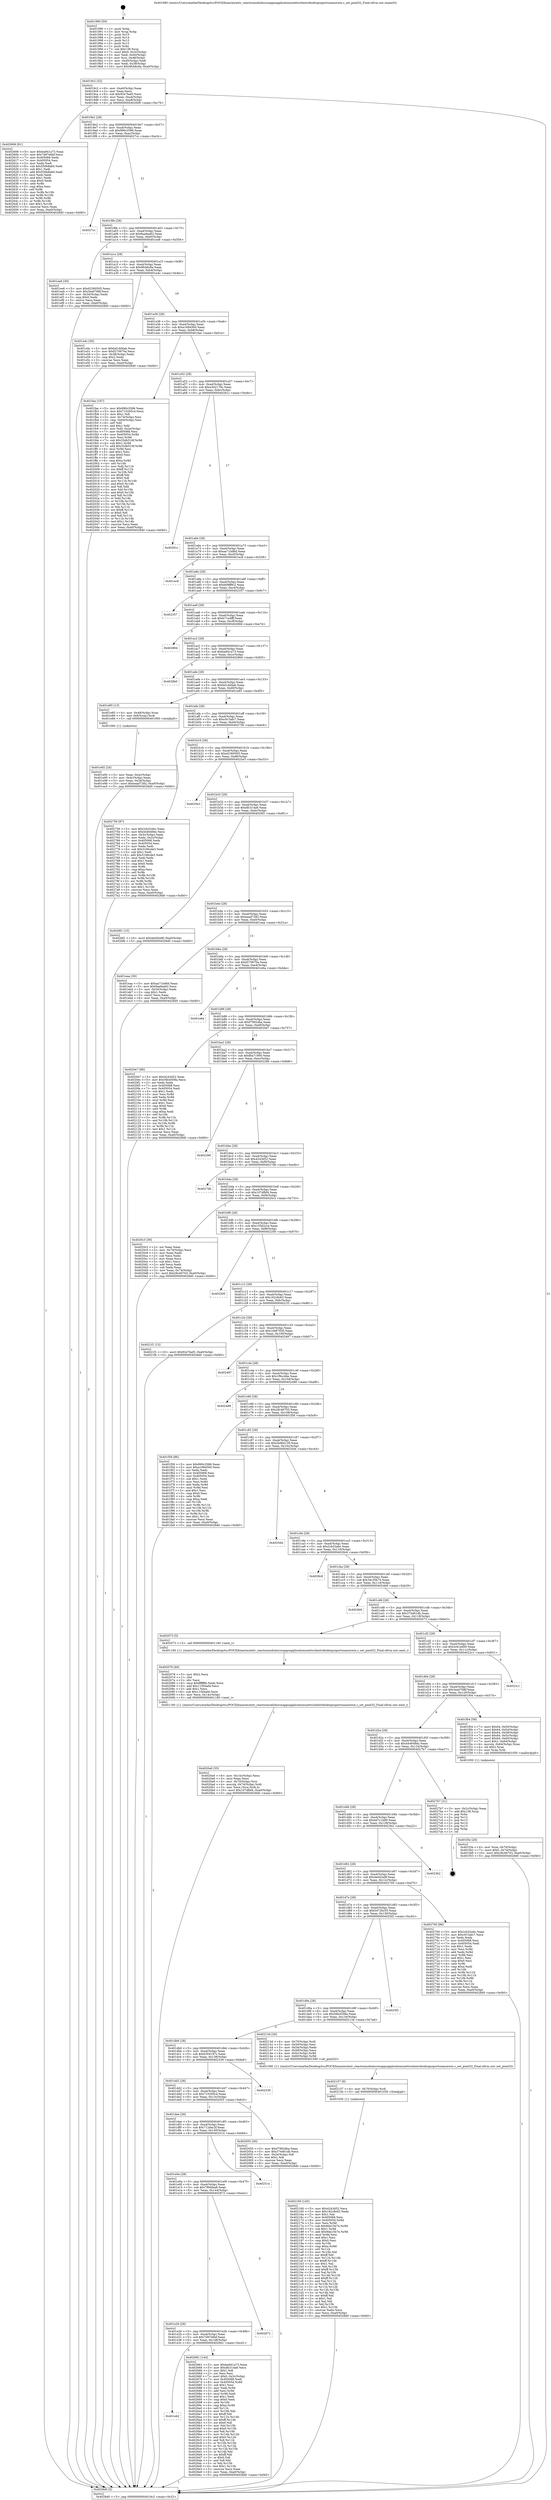 digraph "0x401990" {
  label = "0x401990 (/mnt/c/Users/mathe/Desktop/tcc/POCII/binaries/extr_reactosmodulesrosappsapplicationsnettsclientrdesktopuiportsnanoxwin.c_set_pixel32_Final-ollvm.out::main(0))"
  labelloc = "t"
  node[shape=record]

  Entry [label="",width=0.3,height=0.3,shape=circle,fillcolor=black,style=filled]
  "0x4019c2" [label="{
     0x4019c2 [32]\l
     | [instrs]\l
     &nbsp;&nbsp;0x4019c2 \<+6\>: mov -0xa0(%rbp),%eax\l
     &nbsp;&nbsp;0x4019c8 \<+2\>: mov %eax,%ecx\l
     &nbsp;&nbsp;0x4019ca \<+6\>: sub $0x92e7baf3,%ecx\l
     &nbsp;&nbsp;0x4019d0 \<+6\>: mov %eax,-0xa4(%rbp)\l
     &nbsp;&nbsp;0x4019d6 \<+6\>: mov %ecx,-0xa8(%rbp)\l
     &nbsp;&nbsp;0x4019dc \<+6\>: je 0000000000402606 \<main+0xc76\>\l
  }"]
  "0x402606" [label="{
     0x402606 [91]\l
     | [instrs]\l
     &nbsp;&nbsp;0x402606 \<+5\>: mov $0xba941a73,%eax\l
     &nbsp;&nbsp;0x40260b \<+5\>: mov $0x7d97e6bf,%ecx\l
     &nbsp;&nbsp;0x402610 \<+7\>: mov 0x405068,%edx\l
     &nbsp;&nbsp;0x402617 \<+7\>: mov 0x405054,%esi\l
     &nbsp;&nbsp;0x40261e \<+2\>: mov %edx,%edi\l
     &nbsp;&nbsp;0x402620 \<+6\>: sub $0x550b8ab0,%edi\l
     &nbsp;&nbsp;0x402626 \<+3\>: sub $0x1,%edi\l
     &nbsp;&nbsp;0x402629 \<+6\>: add $0x550b8ab0,%edi\l
     &nbsp;&nbsp;0x40262f \<+3\>: imul %edi,%edx\l
     &nbsp;&nbsp;0x402632 \<+3\>: and $0x1,%edx\l
     &nbsp;&nbsp;0x402635 \<+3\>: cmp $0x0,%edx\l
     &nbsp;&nbsp;0x402638 \<+4\>: sete %r8b\l
     &nbsp;&nbsp;0x40263c \<+3\>: cmp $0xa,%esi\l
     &nbsp;&nbsp;0x40263f \<+4\>: setl %r9b\l
     &nbsp;&nbsp;0x402643 \<+3\>: mov %r8b,%r10b\l
     &nbsp;&nbsp;0x402646 \<+3\>: and %r9b,%r10b\l
     &nbsp;&nbsp;0x402649 \<+3\>: xor %r9b,%r8b\l
     &nbsp;&nbsp;0x40264c \<+3\>: or %r8b,%r10b\l
     &nbsp;&nbsp;0x40264f \<+4\>: test $0x1,%r10b\l
     &nbsp;&nbsp;0x402653 \<+3\>: cmovne %ecx,%eax\l
     &nbsp;&nbsp;0x402656 \<+6\>: mov %eax,-0xa0(%rbp)\l
     &nbsp;&nbsp;0x40265c \<+5\>: jmp 00000000004028d0 \<main+0xf40\>\l
  }"]
  "0x4019e2" [label="{
     0x4019e2 [28]\l
     | [instrs]\l
     &nbsp;&nbsp;0x4019e2 \<+5\>: jmp 00000000004019e7 \<main+0x57\>\l
     &nbsp;&nbsp;0x4019e7 \<+6\>: mov -0xa4(%rbp),%eax\l
     &nbsp;&nbsp;0x4019ed \<+5\>: sub $0x990c3586,%eax\l
     &nbsp;&nbsp;0x4019f2 \<+6\>: mov %eax,-0xac(%rbp)\l
     &nbsp;&nbsp;0x4019f8 \<+6\>: je 00000000004027cc \<main+0xe3c\>\l
  }"]
  Exit [label="",width=0.3,height=0.3,shape=circle,fillcolor=black,style=filled,peripheries=2]
  "0x4027cc" [label="{
     0x4027cc\l
  }", style=dashed]
  "0x4019fe" [label="{
     0x4019fe [28]\l
     | [instrs]\l
     &nbsp;&nbsp;0x4019fe \<+5\>: jmp 0000000000401a03 \<main+0x73\>\l
     &nbsp;&nbsp;0x401a03 \<+6\>: mov -0xa4(%rbp),%eax\l
     &nbsp;&nbsp;0x401a09 \<+5\>: sub $0x9aa9aa62,%eax\l
     &nbsp;&nbsp;0x401a0e \<+6\>: mov %eax,-0xb0(%rbp)\l
     &nbsp;&nbsp;0x401a14 \<+6\>: je 0000000000401ee6 \<main+0x556\>\l
  }"]
  "0x401e42" [label="{
     0x401e42\l
  }", style=dashed]
  "0x401ee6" [label="{
     0x401ee6 [30]\l
     | [instrs]\l
     &nbsp;&nbsp;0x401ee6 \<+5\>: mov $0xd2360505,%eax\l
     &nbsp;&nbsp;0x401eeb \<+5\>: mov $0x3ea0768f,%ecx\l
     &nbsp;&nbsp;0x401ef0 \<+3\>: mov -0x34(%rbp),%edx\l
     &nbsp;&nbsp;0x401ef3 \<+3\>: cmp $0x0,%edx\l
     &nbsp;&nbsp;0x401ef6 \<+3\>: cmove %ecx,%eax\l
     &nbsp;&nbsp;0x401ef9 \<+6\>: mov %eax,-0xa0(%rbp)\l
     &nbsp;&nbsp;0x401eff \<+5\>: jmp 00000000004028d0 \<main+0xf40\>\l
  }"]
  "0x401a1a" [label="{
     0x401a1a [28]\l
     | [instrs]\l
     &nbsp;&nbsp;0x401a1a \<+5\>: jmp 0000000000401a1f \<main+0x8f\>\l
     &nbsp;&nbsp;0x401a1f \<+6\>: mov -0xa4(%rbp),%eax\l
     &nbsp;&nbsp;0x401a25 \<+5\>: sub $0x9fcb6c8a,%eax\l
     &nbsp;&nbsp;0x401a2a \<+6\>: mov %eax,-0xb4(%rbp)\l
     &nbsp;&nbsp;0x401a30 \<+6\>: je 0000000000401e4c \<main+0x4bc\>\l
  }"]
  "0x402661" [label="{
     0x402661 [144]\l
     | [instrs]\l
     &nbsp;&nbsp;0x402661 \<+5\>: mov $0xba941a73,%eax\l
     &nbsp;&nbsp;0x402666 \<+5\>: mov $0xdfc314a6,%ecx\l
     &nbsp;&nbsp;0x40266b \<+2\>: mov $0x1,%dl\l
     &nbsp;&nbsp;0x40266d \<+2\>: xor %esi,%esi\l
     &nbsp;&nbsp;0x40266f \<+7\>: movl $0x0,-0x3c(%rbp)\l
     &nbsp;&nbsp;0x402676 \<+7\>: mov 0x405068,%edi\l
     &nbsp;&nbsp;0x40267d \<+8\>: mov 0x405054,%r8d\l
     &nbsp;&nbsp;0x402685 \<+3\>: sub $0x1,%esi\l
     &nbsp;&nbsp;0x402688 \<+3\>: mov %edi,%r9d\l
     &nbsp;&nbsp;0x40268b \<+3\>: add %esi,%r9d\l
     &nbsp;&nbsp;0x40268e \<+4\>: imul %r9d,%edi\l
     &nbsp;&nbsp;0x402692 \<+3\>: and $0x1,%edi\l
     &nbsp;&nbsp;0x402695 \<+3\>: cmp $0x0,%edi\l
     &nbsp;&nbsp;0x402698 \<+4\>: sete %r10b\l
     &nbsp;&nbsp;0x40269c \<+4\>: cmp $0xa,%r8d\l
     &nbsp;&nbsp;0x4026a0 \<+4\>: setl %r11b\l
     &nbsp;&nbsp;0x4026a4 \<+3\>: mov %r10b,%bl\l
     &nbsp;&nbsp;0x4026a7 \<+3\>: xor $0xff,%bl\l
     &nbsp;&nbsp;0x4026aa \<+3\>: mov %r11b,%r14b\l
     &nbsp;&nbsp;0x4026ad \<+4\>: xor $0xff,%r14b\l
     &nbsp;&nbsp;0x4026b1 \<+3\>: xor $0x0,%dl\l
     &nbsp;&nbsp;0x4026b4 \<+3\>: mov %bl,%r15b\l
     &nbsp;&nbsp;0x4026b7 \<+4\>: and $0x0,%r15b\l
     &nbsp;&nbsp;0x4026bb \<+3\>: and %dl,%r10b\l
     &nbsp;&nbsp;0x4026be \<+3\>: mov %r14b,%r12b\l
     &nbsp;&nbsp;0x4026c1 \<+4\>: and $0x0,%r12b\l
     &nbsp;&nbsp;0x4026c5 \<+3\>: and %dl,%r11b\l
     &nbsp;&nbsp;0x4026c8 \<+3\>: or %r10b,%r15b\l
     &nbsp;&nbsp;0x4026cb \<+3\>: or %r11b,%r12b\l
     &nbsp;&nbsp;0x4026ce \<+3\>: xor %r12b,%r15b\l
     &nbsp;&nbsp;0x4026d1 \<+3\>: or %r14b,%bl\l
     &nbsp;&nbsp;0x4026d4 \<+3\>: xor $0xff,%bl\l
     &nbsp;&nbsp;0x4026d7 \<+3\>: or $0x0,%dl\l
     &nbsp;&nbsp;0x4026da \<+2\>: and %dl,%bl\l
     &nbsp;&nbsp;0x4026dc \<+3\>: or %bl,%r15b\l
     &nbsp;&nbsp;0x4026df \<+4\>: test $0x1,%r15b\l
     &nbsp;&nbsp;0x4026e3 \<+3\>: cmovne %ecx,%eax\l
     &nbsp;&nbsp;0x4026e6 \<+6\>: mov %eax,-0xa0(%rbp)\l
     &nbsp;&nbsp;0x4026ec \<+5\>: jmp 00000000004028d0 \<main+0xf40\>\l
  }"]
  "0x401e4c" [label="{
     0x401e4c [30]\l
     | [instrs]\l
     &nbsp;&nbsp;0x401e4c \<+5\>: mov $0xbd1dd4ab,%eax\l
     &nbsp;&nbsp;0x401e51 \<+5\>: mov $0xf270670a,%ecx\l
     &nbsp;&nbsp;0x401e56 \<+3\>: mov -0x38(%rbp),%edx\l
     &nbsp;&nbsp;0x401e59 \<+3\>: cmp $0x2,%edx\l
     &nbsp;&nbsp;0x401e5c \<+3\>: cmovne %ecx,%eax\l
     &nbsp;&nbsp;0x401e5f \<+6\>: mov %eax,-0xa0(%rbp)\l
     &nbsp;&nbsp;0x401e65 \<+5\>: jmp 00000000004028d0 \<main+0xf40\>\l
  }"]
  "0x401a36" [label="{
     0x401a36 [28]\l
     | [instrs]\l
     &nbsp;&nbsp;0x401a36 \<+5\>: jmp 0000000000401a3b \<main+0xab\>\l
     &nbsp;&nbsp;0x401a3b \<+6\>: mov -0xa4(%rbp),%eax\l
     &nbsp;&nbsp;0x401a41 \<+5\>: sub $0xa1684560,%eax\l
     &nbsp;&nbsp;0x401a46 \<+6\>: mov %eax,-0xb8(%rbp)\l
     &nbsp;&nbsp;0x401a4c \<+6\>: je 0000000000401fae \<main+0x61e\>\l
  }"]
  "0x4028d0" [label="{
     0x4028d0 [5]\l
     | [instrs]\l
     &nbsp;&nbsp;0x4028d0 \<+5\>: jmp 00000000004019c2 \<main+0x32\>\l
  }"]
  "0x401990" [label="{
     0x401990 [50]\l
     | [instrs]\l
     &nbsp;&nbsp;0x401990 \<+1\>: push %rbp\l
     &nbsp;&nbsp;0x401991 \<+3\>: mov %rsp,%rbp\l
     &nbsp;&nbsp;0x401994 \<+2\>: push %r15\l
     &nbsp;&nbsp;0x401996 \<+2\>: push %r14\l
     &nbsp;&nbsp;0x401998 \<+2\>: push %r13\l
     &nbsp;&nbsp;0x40199a \<+2\>: push %r12\l
     &nbsp;&nbsp;0x40199c \<+1\>: push %rbx\l
     &nbsp;&nbsp;0x40199d \<+7\>: sub $0x138,%rsp\l
     &nbsp;&nbsp;0x4019a4 \<+7\>: movl $0x0,-0x3c(%rbp)\l
     &nbsp;&nbsp;0x4019ab \<+3\>: mov %edi,-0x40(%rbp)\l
     &nbsp;&nbsp;0x4019ae \<+4\>: mov %rsi,-0x48(%rbp)\l
     &nbsp;&nbsp;0x4019b2 \<+3\>: mov -0x40(%rbp),%edi\l
     &nbsp;&nbsp;0x4019b5 \<+3\>: mov %edi,-0x38(%rbp)\l
     &nbsp;&nbsp;0x4019b8 \<+10\>: movl $0x9fcb6c8a,-0xa0(%rbp)\l
  }"]
  "0x401e26" [label="{
     0x401e26 [28]\l
     | [instrs]\l
     &nbsp;&nbsp;0x401e26 \<+5\>: jmp 0000000000401e2b \<main+0x49b\>\l
     &nbsp;&nbsp;0x401e2b \<+6\>: mov -0xa4(%rbp),%eax\l
     &nbsp;&nbsp;0x401e31 \<+5\>: sub $0x7d97e6bf,%eax\l
     &nbsp;&nbsp;0x401e36 \<+6\>: mov %eax,-0x148(%rbp)\l
     &nbsp;&nbsp;0x401e3c \<+6\>: je 0000000000402661 \<main+0xcd1\>\l
  }"]
  "0x401fae" [label="{
     0x401fae [167]\l
     | [instrs]\l
     &nbsp;&nbsp;0x401fae \<+5\>: mov $0x990c3586,%eax\l
     &nbsp;&nbsp;0x401fb3 \<+5\>: mov $0x710295c4,%ecx\l
     &nbsp;&nbsp;0x401fb8 \<+2\>: mov $0x1,%dl\l
     &nbsp;&nbsp;0x401fba \<+3\>: mov -0x74(%rbp),%esi\l
     &nbsp;&nbsp;0x401fbd \<+3\>: cmp -0x64(%rbp),%esi\l
     &nbsp;&nbsp;0x401fc0 \<+4\>: setl %dil\l
     &nbsp;&nbsp;0x401fc4 \<+4\>: and $0x1,%dil\l
     &nbsp;&nbsp;0x401fc8 \<+4\>: mov %dil,-0x2e(%rbp)\l
     &nbsp;&nbsp;0x401fcc \<+7\>: mov 0x405068,%esi\l
     &nbsp;&nbsp;0x401fd3 \<+8\>: mov 0x405054,%r8d\l
     &nbsp;&nbsp;0x401fdb \<+3\>: mov %esi,%r9d\l
     &nbsp;&nbsp;0x401fde \<+7\>: sub $0x33db516f,%r9d\l
     &nbsp;&nbsp;0x401fe5 \<+4\>: sub $0x1,%r9d\l
     &nbsp;&nbsp;0x401fe9 \<+7\>: add $0x33db516f,%r9d\l
     &nbsp;&nbsp;0x401ff0 \<+4\>: imul %r9d,%esi\l
     &nbsp;&nbsp;0x401ff4 \<+3\>: and $0x1,%esi\l
     &nbsp;&nbsp;0x401ff7 \<+3\>: cmp $0x0,%esi\l
     &nbsp;&nbsp;0x401ffa \<+4\>: sete %dil\l
     &nbsp;&nbsp;0x401ffe \<+4\>: cmp $0xa,%r8d\l
     &nbsp;&nbsp;0x402002 \<+4\>: setl %r10b\l
     &nbsp;&nbsp;0x402006 \<+3\>: mov %dil,%r11b\l
     &nbsp;&nbsp;0x402009 \<+4\>: xor $0xff,%r11b\l
     &nbsp;&nbsp;0x40200d \<+3\>: mov %r10b,%bl\l
     &nbsp;&nbsp;0x402010 \<+3\>: xor $0xff,%bl\l
     &nbsp;&nbsp;0x402013 \<+3\>: xor $0x0,%dl\l
     &nbsp;&nbsp;0x402016 \<+3\>: mov %r11b,%r14b\l
     &nbsp;&nbsp;0x402019 \<+4\>: and $0x0,%r14b\l
     &nbsp;&nbsp;0x40201d \<+3\>: and %dl,%dil\l
     &nbsp;&nbsp;0x402020 \<+3\>: mov %bl,%r15b\l
     &nbsp;&nbsp;0x402023 \<+4\>: and $0x0,%r15b\l
     &nbsp;&nbsp;0x402027 \<+3\>: and %dl,%r10b\l
     &nbsp;&nbsp;0x40202a \<+3\>: or %dil,%r14b\l
     &nbsp;&nbsp;0x40202d \<+3\>: or %r10b,%r15b\l
     &nbsp;&nbsp;0x402030 \<+3\>: xor %r15b,%r14b\l
     &nbsp;&nbsp;0x402033 \<+3\>: or %bl,%r11b\l
     &nbsp;&nbsp;0x402036 \<+4\>: xor $0xff,%r11b\l
     &nbsp;&nbsp;0x40203a \<+3\>: or $0x0,%dl\l
     &nbsp;&nbsp;0x40203d \<+3\>: and %dl,%r11b\l
     &nbsp;&nbsp;0x402040 \<+3\>: or %r11b,%r14b\l
     &nbsp;&nbsp;0x402043 \<+4\>: test $0x1,%r14b\l
     &nbsp;&nbsp;0x402047 \<+3\>: cmovne %ecx,%eax\l
     &nbsp;&nbsp;0x40204a \<+6\>: mov %eax,-0xa0(%rbp)\l
     &nbsp;&nbsp;0x402050 \<+5\>: jmp 00000000004028d0 \<main+0xf40\>\l
  }"]
  "0x401a52" [label="{
     0x401a52 [28]\l
     | [instrs]\l
     &nbsp;&nbsp;0x401a52 \<+5\>: jmp 0000000000401a57 \<main+0xc7\>\l
     &nbsp;&nbsp;0x401a57 \<+6\>: mov -0xa4(%rbp),%eax\l
     &nbsp;&nbsp;0x401a5d \<+5\>: sub $0xa3d2179c,%eax\l
     &nbsp;&nbsp;0x401a62 \<+6\>: mov %eax,-0xbc(%rbp)\l
     &nbsp;&nbsp;0x401a68 \<+6\>: je 000000000040281c \<main+0xe8c\>\l
  }"]
  "0x402872" [label="{
     0x402872\l
  }", style=dashed]
  "0x40281c" [label="{
     0x40281c\l
  }", style=dashed]
  "0x401a6e" [label="{
     0x401a6e [28]\l
     | [instrs]\l
     &nbsp;&nbsp;0x401a6e \<+5\>: jmp 0000000000401a73 \<main+0xe3\>\l
     &nbsp;&nbsp;0x401a73 \<+6\>: mov -0xa4(%rbp),%eax\l
     &nbsp;&nbsp;0x401a79 \<+5\>: sub $0xaa71bd6d,%eax\l
     &nbsp;&nbsp;0x401a7e \<+6\>: mov %eax,-0xc0(%rbp)\l
     &nbsp;&nbsp;0x401a84 \<+6\>: je 0000000000401ec8 \<main+0x538\>\l
  }"]
  "0x401e0a" [label="{
     0x401e0a [28]\l
     | [instrs]\l
     &nbsp;&nbsp;0x401e0a \<+5\>: jmp 0000000000401e0f \<main+0x47f\>\l
     &nbsp;&nbsp;0x401e0f \<+6\>: mov -0xa4(%rbp),%eax\l
     &nbsp;&nbsp;0x401e15 \<+5\>: sub $0x7994faa8,%eax\l
     &nbsp;&nbsp;0x401e1a \<+6\>: mov %eax,-0x144(%rbp)\l
     &nbsp;&nbsp;0x401e20 \<+6\>: je 0000000000402872 \<main+0xee2\>\l
  }"]
  "0x401ec8" [label="{
     0x401ec8\l
  }", style=dashed]
  "0x401a8a" [label="{
     0x401a8a [28]\l
     | [instrs]\l
     &nbsp;&nbsp;0x401a8a \<+5\>: jmp 0000000000401a8f \<main+0xff\>\l
     &nbsp;&nbsp;0x401a8f \<+6\>: mov -0xa4(%rbp),%eax\l
     &nbsp;&nbsp;0x401a95 \<+5\>: sub $0xb08ff9c2,%eax\l
     &nbsp;&nbsp;0x401a9a \<+6\>: mov %eax,-0xc4(%rbp)\l
     &nbsp;&nbsp;0x401aa0 \<+6\>: je 0000000000402357 \<main+0x9c7\>\l
  }"]
  "0x402514" [label="{
     0x402514\l
  }", style=dashed]
  "0x402357" [label="{
     0x402357\l
  }", style=dashed]
  "0x401aa6" [label="{
     0x401aa6 [28]\l
     | [instrs]\l
     &nbsp;&nbsp;0x401aa6 \<+5\>: jmp 0000000000401aab \<main+0x11b\>\l
     &nbsp;&nbsp;0x401aab \<+6\>: mov -0xa4(%rbp),%eax\l
     &nbsp;&nbsp;0x401ab1 \<+5\>: sub $0xb71e4fff,%eax\l
     &nbsp;&nbsp;0x401ab6 \<+6\>: mov %eax,-0xc8(%rbp)\l
     &nbsp;&nbsp;0x401abc \<+6\>: je 000000000040280d \<main+0xe7d\>\l
  }"]
  "0x402160" [label="{
     0x402160 [145]\l
     | [instrs]\l
     &nbsp;&nbsp;0x402160 \<+5\>: mov $0x4243d52,%ecx\l
     &nbsp;&nbsp;0x402165 \<+5\>: mov $0x162c8c63,%edx\l
     &nbsp;&nbsp;0x40216a \<+2\>: mov $0x1,%al\l
     &nbsp;&nbsp;0x40216c \<+7\>: mov 0x405068,%esi\l
     &nbsp;&nbsp;0x402173 \<+8\>: mov 0x405054,%r8d\l
     &nbsp;&nbsp;0x40217b \<+3\>: mov %esi,%r9d\l
     &nbsp;&nbsp;0x40217e \<+7\>: sub $0x9da15b7e,%r9d\l
     &nbsp;&nbsp;0x402185 \<+4\>: sub $0x1,%r9d\l
     &nbsp;&nbsp;0x402189 \<+7\>: add $0x9da15b7e,%r9d\l
     &nbsp;&nbsp;0x402190 \<+4\>: imul %r9d,%esi\l
     &nbsp;&nbsp;0x402194 \<+3\>: and $0x1,%esi\l
     &nbsp;&nbsp;0x402197 \<+3\>: cmp $0x0,%esi\l
     &nbsp;&nbsp;0x40219a \<+4\>: sete %r10b\l
     &nbsp;&nbsp;0x40219e \<+4\>: cmp $0xa,%r8d\l
     &nbsp;&nbsp;0x4021a2 \<+4\>: setl %r11b\l
     &nbsp;&nbsp;0x4021a6 \<+3\>: mov %r10b,%bl\l
     &nbsp;&nbsp;0x4021a9 \<+3\>: xor $0xff,%bl\l
     &nbsp;&nbsp;0x4021ac \<+3\>: mov %r11b,%r14b\l
     &nbsp;&nbsp;0x4021af \<+4\>: xor $0xff,%r14b\l
     &nbsp;&nbsp;0x4021b3 \<+2\>: xor $0x1,%al\l
     &nbsp;&nbsp;0x4021b5 \<+3\>: mov %bl,%r15b\l
     &nbsp;&nbsp;0x4021b8 \<+4\>: and $0xff,%r15b\l
     &nbsp;&nbsp;0x4021bc \<+3\>: and %al,%r10b\l
     &nbsp;&nbsp;0x4021bf \<+3\>: mov %r14b,%r12b\l
     &nbsp;&nbsp;0x4021c2 \<+4\>: and $0xff,%r12b\l
     &nbsp;&nbsp;0x4021c6 \<+3\>: and %al,%r11b\l
     &nbsp;&nbsp;0x4021c9 \<+3\>: or %r10b,%r15b\l
     &nbsp;&nbsp;0x4021cc \<+3\>: or %r11b,%r12b\l
     &nbsp;&nbsp;0x4021cf \<+3\>: xor %r12b,%r15b\l
     &nbsp;&nbsp;0x4021d2 \<+3\>: or %r14b,%bl\l
     &nbsp;&nbsp;0x4021d5 \<+3\>: xor $0xff,%bl\l
     &nbsp;&nbsp;0x4021d8 \<+2\>: or $0x1,%al\l
     &nbsp;&nbsp;0x4021da \<+2\>: and %al,%bl\l
     &nbsp;&nbsp;0x4021dc \<+3\>: or %bl,%r15b\l
     &nbsp;&nbsp;0x4021df \<+4\>: test $0x1,%r15b\l
     &nbsp;&nbsp;0x4021e3 \<+3\>: cmovne %edx,%ecx\l
     &nbsp;&nbsp;0x4021e6 \<+6\>: mov %ecx,-0xa0(%rbp)\l
     &nbsp;&nbsp;0x4021ec \<+5\>: jmp 00000000004028d0 \<main+0xf40\>\l
  }"]
  "0x40280d" [label="{
     0x40280d\l
  }", style=dashed]
  "0x401ac2" [label="{
     0x401ac2 [28]\l
     | [instrs]\l
     &nbsp;&nbsp;0x401ac2 \<+5\>: jmp 0000000000401ac7 \<main+0x137\>\l
     &nbsp;&nbsp;0x401ac7 \<+6\>: mov -0xa4(%rbp),%eax\l
     &nbsp;&nbsp;0x401acd \<+5\>: sub $0xba941a73,%eax\l
     &nbsp;&nbsp;0x401ad2 \<+6\>: mov %eax,-0xcc(%rbp)\l
     &nbsp;&nbsp;0x401ad8 \<+6\>: je 00000000004028b0 \<main+0xf20\>\l
  }"]
  "0x402157" [label="{
     0x402157 [9]\l
     | [instrs]\l
     &nbsp;&nbsp;0x402157 \<+4\>: mov -0x70(%rbp),%rdi\l
     &nbsp;&nbsp;0x40215b \<+5\>: call 0000000000401030 \<free@plt\>\l
     | [calls]\l
     &nbsp;&nbsp;0x401030 \{1\} (unknown)\l
  }"]
  "0x4028b0" [label="{
     0x4028b0\l
  }", style=dashed]
  "0x401ade" [label="{
     0x401ade [28]\l
     | [instrs]\l
     &nbsp;&nbsp;0x401ade \<+5\>: jmp 0000000000401ae3 \<main+0x153\>\l
     &nbsp;&nbsp;0x401ae3 \<+6\>: mov -0xa4(%rbp),%eax\l
     &nbsp;&nbsp;0x401ae9 \<+5\>: sub $0xbd1dd4ab,%eax\l
     &nbsp;&nbsp;0x401aee \<+6\>: mov %eax,-0xd0(%rbp)\l
     &nbsp;&nbsp;0x401af4 \<+6\>: je 0000000000401e85 \<main+0x4f5\>\l
  }"]
  "0x4020a0" [label="{
     0x4020a0 [35]\l
     | [instrs]\l
     &nbsp;&nbsp;0x4020a0 \<+6\>: mov -0x14c(%rbp),%ecx\l
     &nbsp;&nbsp;0x4020a6 \<+3\>: imul %eax,%ecx\l
     &nbsp;&nbsp;0x4020a9 \<+4\>: mov -0x70(%rbp),%rsi\l
     &nbsp;&nbsp;0x4020ad \<+4\>: movslq -0x74(%rbp),%rdi\l
     &nbsp;&nbsp;0x4020b1 \<+3\>: mov %ecx,(%rsi,%rdi,4)\l
     &nbsp;&nbsp;0x4020b4 \<+10\>: movl $0x107dfbf4,-0xa0(%rbp)\l
     &nbsp;&nbsp;0x4020be \<+5\>: jmp 00000000004028d0 \<main+0xf40\>\l
  }"]
  "0x401e85" [label="{
     0x401e85 [13]\l
     | [instrs]\l
     &nbsp;&nbsp;0x401e85 \<+4\>: mov -0x48(%rbp),%rax\l
     &nbsp;&nbsp;0x401e89 \<+4\>: mov 0x8(%rax),%rdi\l
     &nbsp;&nbsp;0x401e8d \<+5\>: call 0000000000401060 \<atoi@plt\>\l
     | [calls]\l
     &nbsp;&nbsp;0x401060 \{1\} (unknown)\l
  }"]
  "0x401afa" [label="{
     0x401afa [28]\l
     | [instrs]\l
     &nbsp;&nbsp;0x401afa \<+5\>: jmp 0000000000401aff \<main+0x16f\>\l
     &nbsp;&nbsp;0x401aff \<+6\>: mov -0xa4(%rbp),%eax\l
     &nbsp;&nbsp;0x401b05 \<+5\>: sub $0xc915afc7,%eax\l
     &nbsp;&nbsp;0x401b0a \<+6\>: mov %eax,-0xd4(%rbp)\l
     &nbsp;&nbsp;0x401b10 \<+6\>: je 0000000000402756 \<main+0xdc6\>\l
  }"]
  "0x401e92" [label="{
     0x401e92 [24]\l
     | [instrs]\l
     &nbsp;&nbsp;0x401e92 \<+3\>: mov %eax,-0x4c(%rbp)\l
     &nbsp;&nbsp;0x401e95 \<+3\>: mov -0x4c(%rbp),%eax\l
     &nbsp;&nbsp;0x401e98 \<+3\>: mov %eax,-0x34(%rbp)\l
     &nbsp;&nbsp;0x401e9b \<+10\>: movl $0xeaad7282,-0xa0(%rbp)\l
     &nbsp;&nbsp;0x401ea5 \<+5\>: jmp 00000000004028d0 \<main+0xf40\>\l
  }"]
  "0x402078" [label="{
     0x402078 [40]\l
     | [instrs]\l
     &nbsp;&nbsp;0x402078 \<+5\>: mov $0x2,%ecx\l
     &nbsp;&nbsp;0x40207d \<+1\>: cltd\l
     &nbsp;&nbsp;0x40207e \<+2\>: idiv %ecx\l
     &nbsp;&nbsp;0x402080 \<+6\>: imul $0xfffffffe,%edx,%ecx\l
     &nbsp;&nbsp;0x402086 \<+6\>: add $0x11564afd,%ecx\l
     &nbsp;&nbsp;0x40208c \<+3\>: add $0x1,%ecx\l
     &nbsp;&nbsp;0x40208f \<+6\>: sub $0x11564afd,%ecx\l
     &nbsp;&nbsp;0x402095 \<+6\>: mov %ecx,-0x14c(%rbp)\l
     &nbsp;&nbsp;0x40209b \<+5\>: call 0000000000401160 \<next_i\>\l
     | [calls]\l
     &nbsp;&nbsp;0x401160 \{1\} (/mnt/c/Users/mathe/Desktop/tcc/POCII/binaries/extr_reactosmodulesrosappsapplicationsnettsclientrdesktopuiportsnanoxwin.c_set_pixel32_Final-ollvm.out::next_i)\l
  }"]
  "0x402756" [label="{
     0x402756 [97]\l
     | [instrs]\l
     &nbsp;&nbsp;0x402756 \<+5\>: mov $0x2cb32ebc,%eax\l
     &nbsp;&nbsp;0x40275b \<+5\>: mov $0x444649dc,%ecx\l
     &nbsp;&nbsp;0x402760 \<+3\>: mov -0x3c(%rbp),%edx\l
     &nbsp;&nbsp;0x402763 \<+3\>: mov %edx,-0x2c(%rbp)\l
     &nbsp;&nbsp;0x402766 \<+7\>: mov 0x405068,%edx\l
     &nbsp;&nbsp;0x40276d \<+7\>: mov 0x405054,%esi\l
     &nbsp;&nbsp;0x402774 \<+2\>: mov %edx,%edi\l
     &nbsp;&nbsp;0x402776 \<+6\>: sub $0x3166cde3,%edi\l
     &nbsp;&nbsp;0x40277c \<+3\>: sub $0x1,%edi\l
     &nbsp;&nbsp;0x40277f \<+6\>: add $0x3166cde3,%edi\l
     &nbsp;&nbsp;0x402785 \<+3\>: imul %edi,%edx\l
     &nbsp;&nbsp;0x402788 \<+3\>: and $0x1,%edx\l
     &nbsp;&nbsp;0x40278b \<+3\>: cmp $0x0,%edx\l
     &nbsp;&nbsp;0x40278e \<+4\>: sete %r8b\l
     &nbsp;&nbsp;0x402792 \<+3\>: cmp $0xa,%esi\l
     &nbsp;&nbsp;0x402795 \<+4\>: setl %r9b\l
     &nbsp;&nbsp;0x402799 \<+3\>: mov %r8b,%r10b\l
     &nbsp;&nbsp;0x40279c \<+3\>: and %r9b,%r10b\l
     &nbsp;&nbsp;0x40279f \<+3\>: xor %r9b,%r8b\l
     &nbsp;&nbsp;0x4027a2 \<+3\>: or %r8b,%r10b\l
     &nbsp;&nbsp;0x4027a5 \<+4\>: test $0x1,%r10b\l
     &nbsp;&nbsp;0x4027a9 \<+3\>: cmovne %ecx,%eax\l
     &nbsp;&nbsp;0x4027ac \<+6\>: mov %eax,-0xa0(%rbp)\l
     &nbsp;&nbsp;0x4027b2 \<+5\>: jmp 00000000004028d0 \<main+0xf40\>\l
  }"]
  "0x401b16" [label="{
     0x401b16 [28]\l
     | [instrs]\l
     &nbsp;&nbsp;0x401b16 \<+5\>: jmp 0000000000401b1b \<main+0x18b\>\l
     &nbsp;&nbsp;0x401b1b \<+6\>: mov -0xa4(%rbp),%eax\l
     &nbsp;&nbsp;0x401b21 \<+5\>: sub $0xd2360505,%eax\l
     &nbsp;&nbsp;0x401b26 \<+6\>: mov %eax,-0xd8(%rbp)\l
     &nbsp;&nbsp;0x401b2c \<+6\>: je 00000000004025e3 \<main+0xc53\>\l
  }"]
  "0x401dee" [label="{
     0x401dee [28]\l
     | [instrs]\l
     &nbsp;&nbsp;0x401dee \<+5\>: jmp 0000000000401df3 \<main+0x463\>\l
     &nbsp;&nbsp;0x401df3 \<+6\>: mov -0xa4(%rbp),%eax\l
     &nbsp;&nbsp;0x401df9 \<+5\>: sub $0x712dac2f,%eax\l
     &nbsp;&nbsp;0x401dfe \<+6\>: mov %eax,-0x140(%rbp)\l
     &nbsp;&nbsp;0x401e04 \<+6\>: je 0000000000402514 \<main+0xb84\>\l
  }"]
  "0x4025e3" [label="{
     0x4025e3\l
  }", style=dashed]
  "0x401b32" [label="{
     0x401b32 [28]\l
     | [instrs]\l
     &nbsp;&nbsp;0x401b32 \<+5\>: jmp 0000000000401b37 \<main+0x1a7\>\l
     &nbsp;&nbsp;0x401b37 \<+6\>: mov -0xa4(%rbp),%eax\l
     &nbsp;&nbsp;0x401b3d \<+5\>: sub $0xdfc314a6,%eax\l
     &nbsp;&nbsp;0x401b42 \<+6\>: mov %eax,-0xdc(%rbp)\l
     &nbsp;&nbsp;0x401b48 \<+6\>: je 00000000004026f1 \<main+0xd61\>\l
  }"]
  "0x402055" [label="{
     0x402055 [30]\l
     | [instrs]\l
     &nbsp;&nbsp;0x402055 \<+5\>: mov $0xf7992dba,%eax\l
     &nbsp;&nbsp;0x40205a \<+5\>: mov $0x374461db,%ecx\l
     &nbsp;&nbsp;0x40205f \<+3\>: mov -0x2e(%rbp),%dl\l
     &nbsp;&nbsp;0x402062 \<+3\>: test $0x1,%dl\l
     &nbsp;&nbsp;0x402065 \<+3\>: cmovne %ecx,%eax\l
     &nbsp;&nbsp;0x402068 \<+6\>: mov %eax,-0xa0(%rbp)\l
     &nbsp;&nbsp;0x40206e \<+5\>: jmp 00000000004028d0 \<main+0xf40\>\l
  }"]
  "0x4026f1" [label="{
     0x4026f1 [15]\l
     | [instrs]\l
     &nbsp;&nbsp;0x4026f1 \<+10\>: movl $0x4e0d2e9f,-0xa0(%rbp)\l
     &nbsp;&nbsp;0x4026fb \<+5\>: jmp 00000000004028d0 \<main+0xf40\>\l
  }"]
  "0x401b4e" [label="{
     0x401b4e [28]\l
     | [instrs]\l
     &nbsp;&nbsp;0x401b4e \<+5\>: jmp 0000000000401b53 \<main+0x1c3\>\l
     &nbsp;&nbsp;0x401b53 \<+6\>: mov -0xa4(%rbp),%eax\l
     &nbsp;&nbsp;0x401b59 \<+5\>: sub $0xeaad7282,%eax\l
     &nbsp;&nbsp;0x401b5e \<+6\>: mov %eax,-0xe0(%rbp)\l
     &nbsp;&nbsp;0x401b64 \<+6\>: je 0000000000401eaa \<main+0x51a\>\l
  }"]
  "0x401dd2" [label="{
     0x401dd2 [28]\l
     | [instrs]\l
     &nbsp;&nbsp;0x401dd2 \<+5\>: jmp 0000000000401dd7 \<main+0x447\>\l
     &nbsp;&nbsp;0x401dd7 \<+6\>: mov -0xa4(%rbp),%eax\l
     &nbsp;&nbsp;0x401ddd \<+5\>: sub $0x710295c4,%eax\l
     &nbsp;&nbsp;0x401de2 \<+6\>: mov %eax,-0x13c(%rbp)\l
     &nbsp;&nbsp;0x401de8 \<+6\>: je 0000000000402055 \<main+0x6c5\>\l
  }"]
  "0x401eaa" [label="{
     0x401eaa [30]\l
     | [instrs]\l
     &nbsp;&nbsp;0x401eaa \<+5\>: mov $0xaa71bd6d,%eax\l
     &nbsp;&nbsp;0x401eaf \<+5\>: mov $0x9aa9aa62,%ecx\l
     &nbsp;&nbsp;0x401eb4 \<+3\>: mov -0x34(%rbp),%edx\l
     &nbsp;&nbsp;0x401eb7 \<+3\>: cmp $0x1,%edx\l
     &nbsp;&nbsp;0x401eba \<+3\>: cmovl %ecx,%eax\l
     &nbsp;&nbsp;0x401ebd \<+6\>: mov %eax,-0xa0(%rbp)\l
     &nbsp;&nbsp;0x401ec3 \<+5\>: jmp 00000000004028d0 \<main+0xf40\>\l
  }"]
  "0x401b6a" [label="{
     0x401b6a [28]\l
     | [instrs]\l
     &nbsp;&nbsp;0x401b6a \<+5\>: jmp 0000000000401b6f \<main+0x1df\>\l
     &nbsp;&nbsp;0x401b6f \<+6\>: mov -0xa4(%rbp),%eax\l
     &nbsp;&nbsp;0x401b75 \<+5\>: sub $0xf270670a,%eax\l
     &nbsp;&nbsp;0x401b7a \<+6\>: mov %eax,-0xe4(%rbp)\l
     &nbsp;&nbsp;0x401b80 \<+6\>: je 0000000000401e6a \<main+0x4da\>\l
  }"]
  "0x402339" [label="{
     0x402339\l
  }", style=dashed]
  "0x401e6a" [label="{
     0x401e6a\l
  }", style=dashed]
  "0x401b86" [label="{
     0x401b86 [28]\l
     | [instrs]\l
     &nbsp;&nbsp;0x401b86 \<+5\>: jmp 0000000000401b8b \<main+0x1fb\>\l
     &nbsp;&nbsp;0x401b8b \<+6\>: mov -0xa4(%rbp),%eax\l
     &nbsp;&nbsp;0x401b91 \<+5\>: sub $0xf7992dba,%eax\l
     &nbsp;&nbsp;0x401b96 \<+6\>: mov %eax,-0xe8(%rbp)\l
     &nbsp;&nbsp;0x401b9c \<+6\>: je 00000000004020e7 \<main+0x757\>\l
  }"]
  "0x401db6" [label="{
     0x401db6 [28]\l
     | [instrs]\l
     &nbsp;&nbsp;0x401db6 \<+5\>: jmp 0000000000401dbb \<main+0x42b\>\l
     &nbsp;&nbsp;0x401dbb \<+6\>: mov -0xa4(%rbp),%eax\l
     &nbsp;&nbsp;0x401dc1 \<+5\>: sub $0x6304197c,%eax\l
     &nbsp;&nbsp;0x401dc6 \<+6\>: mov %eax,-0x138(%rbp)\l
     &nbsp;&nbsp;0x401dcc \<+6\>: je 0000000000402339 \<main+0x9a9\>\l
  }"]
  "0x4020e7" [label="{
     0x4020e7 [86]\l
     | [instrs]\l
     &nbsp;&nbsp;0x4020e7 \<+5\>: mov $0x4243d52,%eax\l
     &nbsp;&nbsp;0x4020ec \<+5\>: mov $0x56b4508a,%ecx\l
     &nbsp;&nbsp;0x4020f1 \<+2\>: xor %edx,%edx\l
     &nbsp;&nbsp;0x4020f3 \<+7\>: mov 0x405068,%esi\l
     &nbsp;&nbsp;0x4020fa \<+7\>: mov 0x405054,%edi\l
     &nbsp;&nbsp;0x402101 \<+3\>: sub $0x1,%edx\l
     &nbsp;&nbsp;0x402104 \<+3\>: mov %esi,%r8d\l
     &nbsp;&nbsp;0x402107 \<+3\>: add %edx,%r8d\l
     &nbsp;&nbsp;0x40210a \<+4\>: imul %r8d,%esi\l
     &nbsp;&nbsp;0x40210e \<+3\>: and $0x1,%esi\l
     &nbsp;&nbsp;0x402111 \<+3\>: cmp $0x0,%esi\l
     &nbsp;&nbsp;0x402114 \<+4\>: sete %r9b\l
     &nbsp;&nbsp;0x402118 \<+3\>: cmp $0xa,%edi\l
     &nbsp;&nbsp;0x40211b \<+4\>: setl %r10b\l
     &nbsp;&nbsp;0x40211f \<+3\>: mov %r9b,%r11b\l
     &nbsp;&nbsp;0x402122 \<+3\>: and %r10b,%r11b\l
     &nbsp;&nbsp;0x402125 \<+3\>: xor %r10b,%r9b\l
     &nbsp;&nbsp;0x402128 \<+3\>: or %r9b,%r11b\l
     &nbsp;&nbsp;0x40212b \<+4\>: test $0x1,%r11b\l
     &nbsp;&nbsp;0x40212f \<+3\>: cmovne %ecx,%eax\l
     &nbsp;&nbsp;0x402132 \<+6\>: mov %eax,-0xa0(%rbp)\l
     &nbsp;&nbsp;0x402138 \<+5\>: jmp 00000000004028d0 \<main+0xf40\>\l
  }"]
  "0x401ba2" [label="{
     0x401ba2 [28]\l
     | [instrs]\l
     &nbsp;&nbsp;0x401ba2 \<+5\>: jmp 0000000000401ba7 \<main+0x217\>\l
     &nbsp;&nbsp;0x401ba7 \<+6\>: mov -0xa4(%rbp),%eax\l
     &nbsp;&nbsp;0x401bad \<+5\>: sub $0xfba71900,%eax\l
     &nbsp;&nbsp;0x401bb2 \<+6\>: mov %eax,-0xec(%rbp)\l
     &nbsp;&nbsp;0x401bb8 \<+6\>: je 0000000000402266 \<main+0x8d6\>\l
  }"]
  "0x40213d" [label="{
     0x40213d [26]\l
     | [instrs]\l
     &nbsp;&nbsp;0x40213d \<+4\>: mov -0x70(%rbp),%rdi\l
     &nbsp;&nbsp;0x402141 \<+3\>: mov -0x50(%rbp),%esi\l
     &nbsp;&nbsp;0x402144 \<+3\>: mov -0x54(%rbp),%edx\l
     &nbsp;&nbsp;0x402147 \<+3\>: mov -0x58(%rbp),%ecx\l
     &nbsp;&nbsp;0x40214a \<+4\>: mov -0x5c(%rbp),%r8d\l
     &nbsp;&nbsp;0x40214e \<+4\>: mov -0x60(%rbp),%r9d\l
     &nbsp;&nbsp;0x402152 \<+5\>: call 0000000000401580 \<set_pixel32\>\l
     | [calls]\l
     &nbsp;&nbsp;0x401580 \{1\} (/mnt/c/Users/mathe/Desktop/tcc/POCII/binaries/extr_reactosmodulesrosappsapplicationsnettsclientrdesktopuiportsnanoxwin.c_set_pixel32_Final-ollvm.out::set_pixel32)\l
  }"]
  "0x402266" [label="{
     0x402266\l
  }", style=dashed]
  "0x401bbe" [label="{
     0x401bbe [28]\l
     | [instrs]\l
     &nbsp;&nbsp;0x401bbe \<+5\>: jmp 0000000000401bc3 \<main+0x233\>\l
     &nbsp;&nbsp;0x401bc3 \<+6\>: mov -0xa4(%rbp),%eax\l
     &nbsp;&nbsp;0x401bc9 \<+5\>: sub $0x4243d52,%eax\l
     &nbsp;&nbsp;0x401bce \<+6\>: mov %eax,-0xf0(%rbp)\l
     &nbsp;&nbsp;0x401bd4 \<+6\>: je 00000000004027db \<main+0xe4b\>\l
  }"]
  "0x401d9a" [label="{
     0x401d9a [28]\l
     | [instrs]\l
     &nbsp;&nbsp;0x401d9a \<+5\>: jmp 0000000000401d9f \<main+0x40f\>\l
     &nbsp;&nbsp;0x401d9f \<+6\>: mov -0xa4(%rbp),%eax\l
     &nbsp;&nbsp;0x401da5 \<+5\>: sub $0x56b4508a,%eax\l
     &nbsp;&nbsp;0x401daa \<+6\>: mov %eax,-0x134(%rbp)\l
     &nbsp;&nbsp;0x401db0 \<+6\>: je 000000000040213d \<main+0x7ad\>\l
  }"]
  "0x4027db" [label="{
     0x4027db\l
  }", style=dashed]
  "0x401bda" [label="{
     0x401bda [28]\l
     | [instrs]\l
     &nbsp;&nbsp;0x401bda \<+5\>: jmp 0000000000401bdf \<main+0x24f\>\l
     &nbsp;&nbsp;0x401bdf \<+6\>: mov -0xa4(%rbp),%eax\l
     &nbsp;&nbsp;0x401be5 \<+5\>: sub $0x107dfbf4,%eax\l
     &nbsp;&nbsp;0x401bea \<+6\>: mov %eax,-0xf4(%rbp)\l
     &nbsp;&nbsp;0x401bf0 \<+6\>: je 00000000004020c3 \<main+0x733\>\l
  }"]
  "0x4025f2" [label="{
     0x4025f2\l
  }", style=dashed]
  "0x4020c3" [label="{
     0x4020c3 [36]\l
     | [instrs]\l
     &nbsp;&nbsp;0x4020c3 \<+2\>: xor %eax,%eax\l
     &nbsp;&nbsp;0x4020c5 \<+3\>: mov -0x74(%rbp),%ecx\l
     &nbsp;&nbsp;0x4020c8 \<+2\>: mov %eax,%edx\l
     &nbsp;&nbsp;0x4020ca \<+2\>: sub %ecx,%edx\l
     &nbsp;&nbsp;0x4020cc \<+2\>: mov %eax,%ecx\l
     &nbsp;&nbsp;0x4020ce \<+3\>: sub $0x1,%ecx\l
     &nbsp;&nbsp;0x4020d1 \<+2\>: add %ecx,%edx\l
     &nbsp;&nbsp;0x4020d3 \<+2\>: sub %edx,%eax\l
     &nbsp;&nbsp;0x4020d5 \<+3\>: mov %eax,-0x74(%rbp)\l
     &nbsp;&nbsp;0x4020d8 \<+10\>: movl $0x28c46703,-0xa0(%rbp)\l
     &nbsp;&nbsp;0x4020e2 \<+5\>: jmp 00000000004028d0 \<main+0xf40\>\l
  }"]
  "0x401bf6" [label="{
     0x401bf6 [28]\l
     | [instrs]\l
     &nbsp;&nbsp;0x401bf6 \<+5\>: jmp 0000000000401bfb \<main+0x26b\>\l
     &nbsp;&nbsp;0x401bfb \<+6\>: mov -0xa4(%rbp),%eax\l
     &nbsp;&nbsp;0x401c01 \<+5\>: sub $0x135d2cce,%eax\l
     &nbsp;&nbsp;0x401c06 \<+6\>: mov %eax,-0xf8(%rbp)\l
     &nbsp;&nbsp;0x401c0c \<+6\>: je 0000000000402200 \<main+0x870\>\l
  }"]
  "0x401d7e" [label="{
     0x401d7e [28]\l
     | [instrs]\l
     &nbsp;&nbsp;0x401d7e \<+5\>: jmp 0000000000401d83 \<main+0x3f3\>\l
     &nbsp;&nbsp;0x401d83 \<+6\>: mov -0xa4(%rbp),%eax\l
     &nbsp;&nbsp;0x401d89 \<+5\>: sub $0x5472bc55,%eax\l
     &nbsp;&nbsp;0x401d8e \<+6\>: mov %eax,-0x130(%rbp)\l
     &nbsp;&nbsp;0x401d94 \<+6\>: je 00000000004025f2 \<main+0xc62\>\l
  }"]
  "0x402200" [label="{
     0x402200\l
  }", style=dashed]
  "0x401c12" [label="{
     0x401c12 [28]\l
     | [instrs]\l
     &nbsp;&nbsp;0x401c12 \<+5\>: jmp 0000000000401c17 \<main+0x287\>\l
     &nbsp;&nbsp;0x401c17 \<+6\>: mov -0xa4(%rbp),%eax\l
     &nbsp;&nbsp;0x401c1d \<+5\>: sub $0x162c8c63,%eax\l
     &nbsp;&nbsp;0x401c22 \<+6\>: mov %eax,-0xfc(%rbp)\l
     &nbsp;&nbsp;0x401c28 \<+6\>: je 00000000004021f1 \<main+0x861\>\l
  }"]
  "0x402700" [label="{
     0x402700 [86]\l
     | [instrs]\l
     &nbsp;&nbsp;0x402700 \<+5\>: mov $0x2cb32ebc,%eax\l
     &nbsp;&nbsp;0x402705 \<+5\>: mov $0xc915afc7,%ecx\l
     &nbsp;&nbsp;0x40270a \<+2\>: xor %edx,%edx\l
     &nbsp;&nbsp;0x40270c \<+7\>: mov 0x405068,%esi\l
     &nbsp;&nbsp;0x402713 \<+7\>: mov 0x405054,%edi\l
     &nbsp;&nbsp;0x40271a \<+3\>: sub $0x1,%edx\l
     &nbsp;&nbsp;0x40271d \<+3\>: mov %esi,%r8d\l
     &nbsp;&nbsp;0x402720 \<+3\>: add %edx,%r8d\l
     &nbsp;&nbsp;0x402723 \<+4\>: imul %r8d,%esi\l
     &nbsp;&nbsp;0x402727 \<+3\>: and $0x1,%esi\l
     &nbsp;&nbsp;0x40272a \<+3\>: cmp $0x0,%esi\l
     &nbsp;&nbsp;0x40272d \<+4\>: sete %r9b\l
     &nbsp;&nbsp;0x402731 \<+3\>: cmp $0xa,%edi\l
     &nbsp;&nbsp;0x402734 \<+4\>: setl %r10b\l
     &nbsp;&nbsp;0x402738 \<+3\>: mov %r9b,%r11b\l
     &nbsp;&nbsp;0x40273b \<+3\>: and %r10b,%r11b\l
     &nbsp;&nbsp;0x40273e \<+3\>: xor %r10b,%r9b\l
     &nbsp;&nbsp;0x402741 \<+3\>: or %r9b,%r11b\l
     &nbsp;&nbsp;0x402744 \<+4\>: test $0x1,%r11b\l
     &nbsp;&nbsp;0x402748 \<+3\>: cmovne %ecx,%eax\l
     &nbsp;&nbsp;0x40274b \<+6\>: mov %eax,-0xa0(%rbp)\l
     &nbsp;&nbsp;0x402751 \<+5\>: jmp 00000000004028d0 \<main+0xf40\>\l
  }"]
  "0x4021f1" [label="{
     0x4021f1 [15]\l
     | [instrs]\l
     &nbsp;&nbsp;0x4021f1 \<+10\>: movl $0x92e7baf3,-0xa0(%rbp)\l
     &nbsp;&nbsp;0x4021fb \<+5\>: jmp 00000000004028d0 \<main+0xf40\>\l
  }"]
  "0x401c2e" [label="{
     0x401c2e [28]\l
     | [instrs]\l
     &nbsp;&nbsp;0x401c2e \<+5\>: jmp 0000000000401c33 \<main+0x2a3\>\l
     &nbsp;&nbsp;0x401c33 \<+6\>: mov -0xa4(%rbp),%eax\l
     &nbsp;&nbsp;0x401c39 \<+5\>: sub $0x1d487930,%eax\l
     &nbsp;&nbsp;0x401c3e \<+6\>: mov %eax,-0x100(%rbp)\l
     &nbsp;&nbsp;0x401c44 \<+6\>: je 0000000000402497 \<main+0xb07\>\l
  }"]
  "0x401d62" [label="{
     0x401d62 [28]\l
     | [instrs]\l
     &nbsp;&nbsp;0x401d62 \<+5\>: jmp 0000000000401d67 \<main+0x3d7\>\l
     &nbsp;&nbsp;0x401d67 \<+6\>: mov -0xa4(%rbp),%eax\l
     &nbsp;&nbsp;0x401d6d \<+5\>: sub $0x4e0d2e9f,%eax\l
     &nbsp;&nbsp;0x401d72 \<+6\>: mov %eax,-0x12c(%rbp)\l
     &nbsp;&nbsp;0x401d78 \<+6\>: je 0000000000402700 \<main+0xd70\>\l
  }"]
  "0x402497" [label="{
     0x402497\l
  }", style=dashed]
  "0x401c4a" [label="{
     0x401c4a [28]\l
     | [instrs]\l
     &nbsp;&nbsp;0x401c4a \<+5\>: jmp 0000000000401c4f \<main+0x2bf\>\l
     &nbsp;&nbsp;0x401c4f \<+6\>: mov -0xa4(%rbp),%eax\l
     &nbsp;&nbsp;0x401c55 \<+5\>: sub $0x1f9ccd4e,%eax\l
     &nbsp;&nbsp;0x401c5a \<+6\>: mov %eax,-0x104(%rbp)\l
     &nbsp;&nbsp;0x401c60 \<+6\>: je 0000000000402488 \<main+0xaf8\>\l
  }"]
  "0x4023b2" [label="{
     0x4023b2\l
  }", style=dashed]
  "0x402488" [label="{
     0x402488\l
  }", style=dashed]
  "0x401c66" [label="{
     0x401c66 [28]\l
     | [instrs]\l
     &nbsp;&nbsp;0x401c66 \<+5\>: jmp 0000000000401c6b \<main+0x2db\>\l
     &nbsp;&nbsp;0x401c6b \<+6\>: mov -0xa4(%rbp),%eax\l
     &nbsp;&nbsp;0x401c71 \<+5\>: sub $0x28c46703,%eax\l
     &nbsp;&nbsp;0x401c76 \<+6\>: mov %eax,-0x108(%rbp)\l
     &nbsp;&nbsp;0x401c7c \<+6\>: je 0000000000401f58 \<main+0x5c8\>\l
  }"]
  "0x401d46" [label="{
     0x401d46 [28]\l
     | [instrs]\l
     &nbsp;&nbsp;0x401d46 \<+5\>: jmp 0000000000401d4b \<main+0x3bb\>\l
     &nbsp;&nbsp;0x401d4b \<+6\>: mov -0xa4(%rbp),%eax\l
     &nbsp;&nbsp;0x401d51 \<+5\>: sub $0x4d7c1b90,%eax\l
     &nbsp;&nbsp;0x401d56 \<+6\>: mov %eax,-0x128(%rbp)\l
     &nbsp;&nbsp;0x401d5c \<+6\>: je 00000000004023b2 \<main+0xa22\>\l
  }"]
  "0x401f58" [label="{
     0x401f58 [86]\l
     | [instrs]\l
     &nbsp;&nbsp;0x401f58 \<+5\>: mov $0x990c3586,%eax\l
     &nbsp;&nbsp;0x401f5d \<+5\>: mov $0xa1684560,%ecx\l
     &nbsp;&nbsp;0x401f62 \<+2\>: xor %edx,%edx\l
     &nbsp;&nbsp;0x401f64 \<+7\>: mov 0x405068,%esi\l
     &nbsp;&nbsp;0x401f6b \<+7\>: mov 0x405054,%edi\l
     &nbsp;&nbsp;0x401f72 \<+3\>: sub $0x1,%edx\l
     &nbsp;&nbsp;0x401f75 \<+3\>: mov %esi,%r8d\l
     &nbsp;&nbsp;0x401f78 \<+3\>: add %edx,%r8d\l
     &nbsp;&nbsp;0x401f7b \<+4\>: imul %r8d,%esi\l
     &nbsp;&nbsp;0x401f7f \<+3\>: and $0x1,%esi\l
     &nbsp;&nbsp;0x401f82 \<+3\>: cmp $0x0,%esi\l
     &nbsp;&nbsp;0x401f85 \<+4\>: sete %r9b\l
     &nbsp;&nbsp;0x401f89 \<+3\>: cmp $0xa,%edi\l
     &nbsp;&nbsp;0x401f8c \<+4\>: setl %r10b\l
     &nbsp;&nbsp;0x401f90 \<+3\>: mov %r9b,%r11b\l
     &nbsp;&nbsp;0x401f93 \<+3\>: and %r10b,%r11b\l
     &nbsp;&nbsp;0x401f96 \<+3\>: xor %r10b,%r9b\l
     &nbsp;&nbsp;0x401f99 \<+3\>: or %r9b,%r11b\l
     &nbsp;&nbsp;0x401f9c \<+4\>: test $0x1,%r11b\l
     &nbsp;&nbsp;0x401fa0 \<+3\>: cmovne %ecx,%eax\l
     &nbsp;&nbsp;0x401fa3 \<+6\>: mov %eax,-0xa0(%rbp)\l
     &nbsp;&nbsp;0x401fa9 \<+5\>: jmp 00000000004028d0 \<main+0xf40\>\l
  }"]
  "0x401c82" [label="{
     0x401c82 [28]\l
     | [instrs]\l
     &nbsp;&nbsp;0x401c82 \<+5\>: jmp 0000000000401c87 \<main+0x2f7\>\l
     &nbsp;&nbsp;0x401c87 \<+6\>: mov -0xa4(%rbp),%eax\l
     &nbsp;&nbsp;0x401c8d \<+5\>: sub $0x2bd84139,%eax\l
     &nbsp;&nbsp;0x401c92 \<+6\>: mov %eax,-0x10c(%rbp)\l
     &nbsp;&nbsp;0x401c98 \<+6\>: je 00000000004025d4 \<main+0xc44\>\l
  }"]
  "0x4027b7" [label="{
     0x4027b7 [21]\l
     | [instrs]\l
     &nbsp;&nbsp;0x4027b7 \<+3\>: mov -0x2c(%rbp),%eax\l
     &nbsp;&nbsp;0x4027ba \<+7\>: add $0x138,%rsp\l
     &nbsp;&nbsp;0x4027c1 \<+1\>: pop %rbx\l
     &nbsp;&nbsp;0x4027c2 \<+2\>: pop %r12\l
     &nbsp;&nbsp;0x4027c4 \<+2\>: pop %r13\l
     &nbsp;&nbsp;0x4027c6 \<+2\>: pop %r14\l
     &nbsp;&nbsp;0x4027c8 \<+2\>: pop %r15\l
     &nbsp;&nbsp;0x4027ca \<+1\>: pop %rbp\l
     &nbsp;&nbsp;0x4027cb \<+1\>: ret\l
  }"]
  "0x4025d4" [label="{
     0x4025d4\l
  }", style=dashed]
  "0x401c9e" [label="{
     0x401c9e [28]\l
     | [instrs]\l
     &nbsp;&nbsp;0x401c9e \<+5\>: jmp 0000000000401ca3 \<main+0x313\>\l
     &nbsp;&nbsp;0x401ca3 \<+6\>: mov -0xa4(%rbp),%eax\l
     &nbsp;&nbsp;0x401ca9 \<+5\>: sub $0x2cb32ebc,%eax\l
     &nbsp;&nbsp;0x401cae \<+6\>: mov %eax,-0x110(%rbp)\l
     &nbsp;&nbsp;0x401cb4 \<+6\>: je 00000000004028c6 \<main+0xf36\>\l
  }"]
  "0x401f3e" [label="{
     0x401f3e [26]\l
     | [instrs]\l
     &nbsp;&nbsp;0x401f3e \<+4\>: mov %rax,-0x70(%rbp)\l
     &nbsp;&nbsp;0x401f42 \<+7\>: movl $0x0,-0x74(%rbp)\l
     &nbsp;&nbsp;0x401f49 \<+10\>: movl $0x28c46703,-0xa0(%rbp)\l
     &nbsp;&nbsp;0x401f53 \<+5\>: jmp 00000000004028d0 \<main+0xf40\>\l
  }"]
  "0x4028c6" [label="{
     0x4028c6\l
  }", style=dashed]
  "0x401cba" [label="{
     0x401cba [28]\l
     | [instrs]\l
     &nbsp;&nbsp;0x401cba \<+5\>: jmp 0000000000401cbf \<main+0x32f\>\l
     &nbsp;&nbsp;0x401cbf \<+6\>: mov -0xa4(%rbp),%eax\l
     &nbsp;&nbsp;0x401cc5 \<+5\>: sub $0x34c35b74,%eax\l
     &nbsp;&nbsp;0x401cca \<+6\>: mov %eax,-0x114(%rbp)\l
     &nbsp;&nbsp;0x401cd0 \<+6\>: je 00000000004024b9 \<main+0xb29\>\l
  }"]
  "0x401d2a" [label="{
     0x401d2a [28]\l
     | [instrs]\l
     &nbsp;&nbsp;0x401d2a \<+5\>: jmp 0000000000401d2f \<main+0x39f\>\l
     &nbsp;&nbsp;0x401d2f \<+6\>: mov -0xa4(%rbp),%eax\l
     &nbsp;&nbsp;0x401d35 \<+5\>: sub $0x444649dc,%eax\l
     &nbsp;&nbsp;0x401d3a \<+6\>: mov %eax,-0x124(%rbp)\l
     &nbsp;&nbsp;0x401d40 \<+6\>: je 00000000004027b7 \<main+0xe27\>\l
  }"]
  "0x4024b9" [label="{
     0x4024b9\l
  }", style=dashed]
  "0x401cd6" [label="{
     0x401cd6 [28]\l
     | [instrs]\l
     &nbsp;&nbsp;0x401cd6 \<+5\>: jmp 0000000000401cdb \<main+0x34b\>\l
     &nbsp;&nbsp;0x401cdb \<+6\>: mov -0xa4(%rbp),%eax\l
     &nbsp;&nbsp;0x401ce1 \<+5\>: sub $0x374461db,%eax\l
     &nbsp;&nbsp;0x401ce6 \<+6\>: mov %eax,-0x118(%rbp)\l
     &nbsp;&nbsp;0x401cec \<+6\>: je 0000000000402073 \<main+0x6e3\>\l
  }"]
  "0x401f04" [label="{
     0x401f04 [58]\l
     | [instrs]\l
     &nbsp;&nbsp;0x401f04 \<+7\>: movl $0x64,-0x50(%rbp)\l
     &nbsp;&nbsp;0x401f0b \<+7\>: movl $0x64,-0x54(%rbp)\l
     &nbsp;&nbsp;0x401f12 \<+7\>: movl $0x64,-0x58(%rbp)\l
     &nbsp;&nbsp;0x401f19 \<+7\>: movl $0x64,-0x5c(%rbp)\l
     &nbsp;&nbsp;0x401f20 \<+7\>: movl $0x64,-0x60(%rbp)\l
     &nbsp;&nbsp;0x401f27 \<+7\>: movl $0x1,-0x64(%rbp)\l
     &nbsp;&nbsp;0x401f2e \<+4\>: movslq -0x64(%rbp),%rax\l
     &nbsp;&nbsp;0x401f32 \<+4\>: shl $0x2,%rax\l
     &nbsp;&nbsp;0x401f36 \<+3\>: mov %rax,%rdi\l
     &nbsp;&nbsp;0x401f39 \<+5\>: call 0000000000401050 \<malloc@plt\>\l
     | [calls]\l
     &nbsp;&nbsp;0x401050 \{1\} (unknown)\l
  }"]
  "0x402073" [label="{
     0x402073 [5]\l
     | [instrs]\l
     &nbsp;&nbsp;0x402073 \<+5\>: call 0000000000401160 \<next_i\>\l
     | [calls]\l
     &nbsp;&nbsp;0x401160 \{1\} (/mnt/c/Users/mathe/Desktop/tcc/POCII/binaries/extr_reactosmodulesrosappsapplicationsnettsclientrdesktopuiportsnanoxwin.c_set_pixel32_Final-ollvm.out::next_i)\l
  }"]
  "0x401cf2" [label="{
     0x401cf2 [28]\l
     | [instrs]\l
     &nbsp;&nbsp;0x401cf2 \<+5\>: jmp 0000000000401cf7 \<main+0x367\>\l
     &nbsp;&nbsp;0x401cf7 \<+6\>: mov -0xa4(%rbp),%eax\l
     &nbsp;&nbsp;0x401cfd \<+5\>: sub $0x3c61ed00,%eax\l
     &nbsp;&nbsp;0x401d02 \<+6\>: mov %eax,-0x11c(%rbp)\l
     &nbsp;&nbsp;0x401d08 \<+6\>: je 00000000004022c1 \<main+0x931\>\l
  }"]
  "0x401d0e" [label="{
     0x401d0e [28]\l
     | [instrs]\l
     &nbsp;&nbsp;0x401d0e \<+5\>: jmp 0000000000401d13 \<main+0x383\>\l
     &nbsp;&nbsp;0x401d13 \<+6\>: mov -0xa4(%rbp),%eax\l
     &nbsp;&nbsp;0x401d19 \<+5\>: sub $0x3ea0768f,%eax\l
     &nbsp;&nbsp;0x401d1e \<+6\>: mov %eax,-0x120(%rbp)\l
     &nbsp;&nbsp;0x401d24 \<+6\>: je 0000000000401f04 \<main+0x574\>\l
  }"]
  "0x4022c1" [label="{
     0x4022c1\l
  }", style=dashed]
  Entry -> "0x401990" [label=" 1"]
  "0x4019c2" -> "0x402606" [label=" 1"]
  "0x4019c2" -> "0x4019e2" [label=" 21"]
  "0x4027b7" -> Exit [label=" 1"]
  "0x4019e2" -> "0x4027cc" [label=" 0"]
  "0x4019e2" -> "0x4019fe" [label=" 21"]
  "0x402756" -> "0x4028d0" [label=" 1"]
  "0x4019fe" -> "0x401ee6" [label=" 1"]
  "0x4019fe" -> "0x401a1a" [label=" 20"]
  "0x402700" -> "0x4028d0" [label=" 1"]
  "0x401a1a" -> "0x401e4c" [label=" 1"]
  "0x401a1a" -> "0x401a36" [label=" 19"]
  "0x401e4c" -> "0x4028d0" [label=" 1"]
  "0x401990" -> "0x4019c2" [label=" 1"]
  "0x4028d0" -> "0x4019c2" [label=" 21"]
  "0x4026f1" -> "0x4028d0" [label=" 1"]
  "0x401a36" -> "0x401fae" [label=" 2"]
  "0x401a36" -> "0x401a52" [label=" 17"]
  "0x401e26" -> "0x401e42" [label=" 0"]
  "0x401a52" -> "0x40281c" [label=" 0"]
  "0x401a52" -> "0x401a6e" [label=" 17"]
  "0x401e26" -> "0x402661" [label=" 1"]
  "0x401a6e" -> "0x401ec8" [label=" 0"]
  "0x401a6e" -> "0x401a8a" [label=" 17"]
  "0x401e0a" -> "0x401e26" [label=" 1"]
  "0x401a8a" -> "0x402357" [label=" 0"]
  "0x401a8a" -> "0x401aa6" [label=" 17"]
  "0x401e0a" -> "0x402872" [label=" 0"]
  "0x401aa6" -> "0x40280d" [label=" 0"]
  "0x401aa6" -> "0x401ac2" [label=" 17"]
  "0x401dee" -> "0x401e0a" [label=" 1"]
  "0x401ac2" -> "0x4028b0" [label=" 0"]
  "0x401ac2" -> "0x401ade" [label=" 17"]
  "0x401dee" -> "0x402514" [label=" 0"]
  "0x401ade" -> "0x401e85" [label=" 1"]
  "0x401ade" -> "0x401afa" [label=" 16"]
  "0x401e85" -> "0x401e92" [label=" 1"]
  "0x401e92" -> "0x4028d0" [label=" 1"]
  "0x402661" -> "0x4028d0" [label=" 1"]
  "0x401afa" -> "0x402756" [label=" 1"]
  "0x401afa" -> "0x401b16" [label=" 15"]
  "0x402606" -> "0x4028d0" [label=" 1"]
  "0x401b16" -> "0x4025e3" [label=" 0"]
  "0x401b16" -> "0x401b32" [label=" 15"]
  "0x4021f1" -> "0x4028d0" [label=" 1"]
  "0x401b32" -> "0x4026f1" [label=" 1"]
  "0x401b32" -> "0x401b4e" [label=" 14"]
  "0x402160" -> "0x4028d0" [label=" 1"]
  "0x401b4e" -> "0x401eaa" [label=" 1"]
  "0x401b4e" -> "0x401b6a" [label=" 13"]
  "0x401eaa" -> "0x4028d0" [label=" 1"]
  "0x401ee6" -> "0x4028d0" [label=" 1"]
  "0x40213d" -> "0x402157" [label=" 1"]
  "0x401b6a" -> "0x401e6a" [label=" 0"]
  "0x401b6a" -> "0x401b86" [label=" 13"]
  "0x4020e7" -> "0x4028d0" [label=" 1"]
  "0x401b86" -> "0x4020e7" [label=" 1"]
  "0x401b86" -> "0x401ba2" [label=" 12"]
  "0x4020a0" -> "0x4028d0" [label=" 1"]
  "0x401ba2" -> "0x402266" [label=" 0"]
  "0x401ba2" -> "0x401bbe" [label=" 12"]
  "0x402078" -> "0x4020a0" [label=" 1"]
  "0x401bbe" -> "0x4027db" [label=" 0"]
  "0x401bbe" -> "0x401bda" [label=" 12"]
  "0x402055" -> "0x4028d0" [label=" 2"]
  "0x401bda" -> "0x4020c3" [label=" 1"]
  "0x401bda" -> "0x401bf6" [label=" 11"]
  "0x401dd2" -> "0x401dee" [label=" 1"]
  "0x401bf6" -> "0x402200" [label=" 0"]
  "0x401bf6" -> "0x401c12" [label=" 11"]
  "0x402157" -> "0x402160" [label=" 1"]
  "0x401c12" -> "0x4021f1" [label=" 1"]
  "0x401c12" -> "0x401c2e" [label=" 10"]
  "0x401db6" -> "0x401dd2" [label=" 3"]
  "0x401c2e" -> "0x402497" [label=" 0"]
  "0x401c2e" -> "0x401c4a" [label=" 10"]
  "0x4020c3" -> "0x4028d0" [label=" 1"]
  "0x401c4a" -> "0x402488" [label=" 0"]
  "0x401c4a" -> "0x401c66" [label=" 10"]
  "0x401d9a" -> "0x401db6" [label=" 3"]
  "0x401c66" -> "0x401f58" [label=" 2"]
  "0x401c66" -> "0x401c82" [label=" 8"]
  "0x402073" -> "0x402078" [label=" 1"]
  "0x401c82" -> "0x4025d4" [label=" 0"]
  "0x401c82" -> "0x401c9e" [label=" 8"]
  "0x401d7e" -> "0x401d9a" [label=" 4"]
  "0x401c9e" -> "0x4028c6" [label=" 0"]
  "0x401c9e" -> "0x401cba" [label=" 8"]
  "0x401dd2" -> "0x402055" [label=" 2"]
  "0x401cba" -> "0x4024b9" [label=" 0"]
  "0x401cba" -> "0x401cd6" [label=" 8"]
  "0x401d62" -> "0x401d7e" [label=" 4"]
  "0x401cd6" -> "0x402073" [label=" 1"]
  "0x401cd6" -> "0x401cf2" [label=" 7"]
  "0x401d62" -> "0x402700" [label=" 1"]
  "0x401cf2" -> "0x4022c1" [label=" 0"]
  "0x401cf2" -> "0x401d0e" [label=" 7"]
  "0x401db6" -> "0x402339" [label=" 0"]
  "0x401d0e" -> "0x401f04" [label=" 1"]
  "0x401d0e" -> "0x401d2a" [label=" 6"]
  "0x401f04" -> "0x401f3e" [label=" 1"]
  "0x401f3e" -> "0x4028d0" [label=" 1"]
  "0x401f58" -> "0x4028d0" [label=" 2"]
  "0x401fae" -> "0x4028d0" [label=" 2"]
  "0x401d7e" -> "0x4025f2" [label=" 0"]
  "0x401d2a" -> "0x4027b7" [label=" 1"]
  "0x401d2a" -> "0x401d46" [label=" 5"]
  "0x401d9a" -> "0x40213d" [label=" 1"]
  "0x401d46" -> "0x4023b2" [label=" 0"]
  "0x401d46" -> "0x401d62" [label=" 5"]
}
